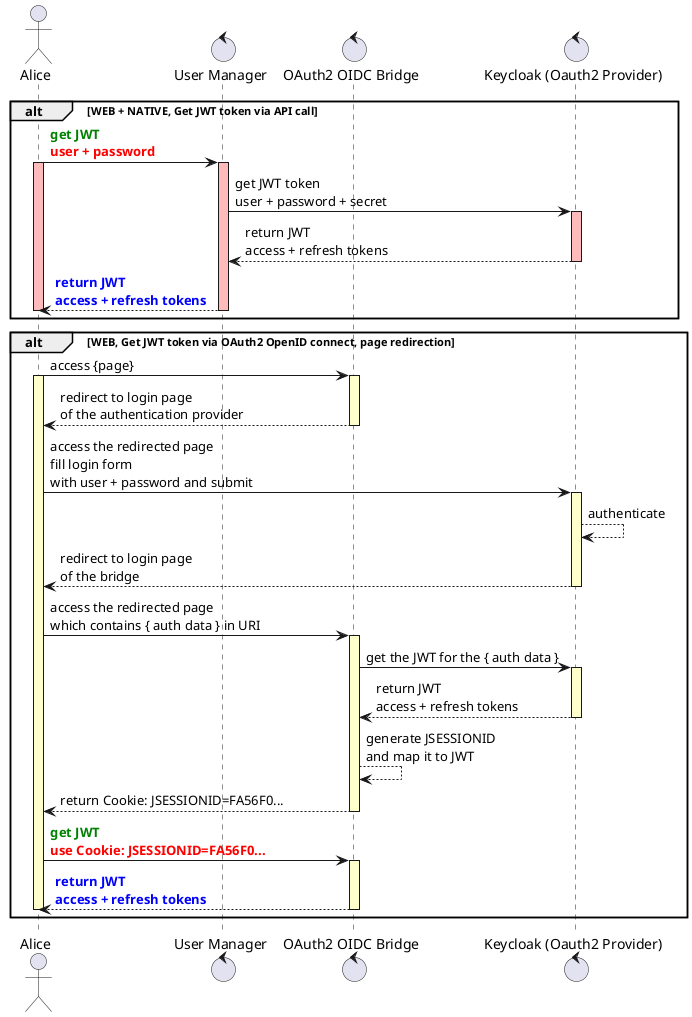 @startuml
actor Alice
control "User Manager" as user_manager
control "OAuth2 OIDC Bridge" as bridge
control "Keycloak (Oauth2 Provider)" as oauth2

alt WEB + NATIVE, Get JWT token via API call

Alice -> user_manager: <font color=green><b>get JWT\n<font color=red><b>user + password
activate Alice #FFBBBB

activate user_manager #FFBBBB
user_manager -> oauth2: get JWT token\nuser + password + secret

activate oauth2 #FFBBBB
oauth2 --> user_manager: return JWT\naccess + refresh tokens
deactivate oauth2

user_manager --> Alice: <font color=blue><b>return JWT\n<font color=blue><b>access + refresh tokens
deactivate user_manager

deactivate Alice

end

alt WEB, Get JWT token via OAuth2 OpenID connect, page redirection

Alice -> bridge: access {page}
activate Alice #FFFFCC

activate bridge #FFFFCC
bridge --> Alice: redirect to login page\nof the authentication provider
deactivate bridge

Alice -> oauth2: access the redirected page\nfill login form\nwith user + password and submit
activate oauth2 #FFFFCC

oauth2 --> oauth2: authenticate
oauth2 --> Alice: redirect to login page\nof the bridge
deactivate oauth2

Alice -> bridge: access the redirected page\nwhich contains { auth data } in URI
activate bridge #FFFFCC
bridge -> oauth2: get the JWT for the { auth data }
activate oauth2 #FFFFCC
oauth2 --> bridge: return JWT\naccess + refresh tokens
deactivate oauth2

bridge --> bridge: generate JSESSIONID\nand map it to JWT
bridge --> Alice: return Cookie: JSESSIONID=FA56F0...
deactivate bridge

Alice -> bridge: <font color=green><b>get JWT\n<font color=red><b>use Cookie: JSESSIONID=FA56F0...
activate bridge #FFFFCC
bridge --> Alice: <font color=blue><b>return JWT\n<font color=blue><b>access + refresh tokens
deactivate bridge
deactivate Alice
end
@enduml